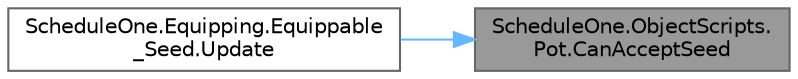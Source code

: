 digraph "ScheduleOne.ObjectScripts.Pot.CanAcceptSeed"
{
 // LATEX_PDF_SIZE
  bgcolor="transparent";
  edge [fontname=Helvetica,fontsize=10,labelfontname=Helvetica,labelfontsize=10];
  node [fontname=Helvetica,fontsize=10,shape=box,height=0.2,width=0.4];
  rankdir="RL";
  Node1 [id="Node000001",label="ScheduleOne.ObjectScripts.\lPot.CanAcceptSeed",height=0.2,width=0.4,color="gray40", fillcolor="grey60", style="filled", fontcolor="black",tooltip=" "];
  Node1 -> Node2 [id="edge1_Node000001_Node000002",dir="back",color="steelblue1",style="solid",tooltip=" "];
  Node2 [id="Node000002",label="ScheduleOne.Equipping.Equippable\l_Seed.Update",height=0.2,width=0.4,color="grey40", fillcolor="white", style="filled",URL="$class_schedule_one_1_1_equipping_1_1_equippable___seed.html#ac721930db57ee1883c8b9abc6bb5de09",tooltip=" "];
}
